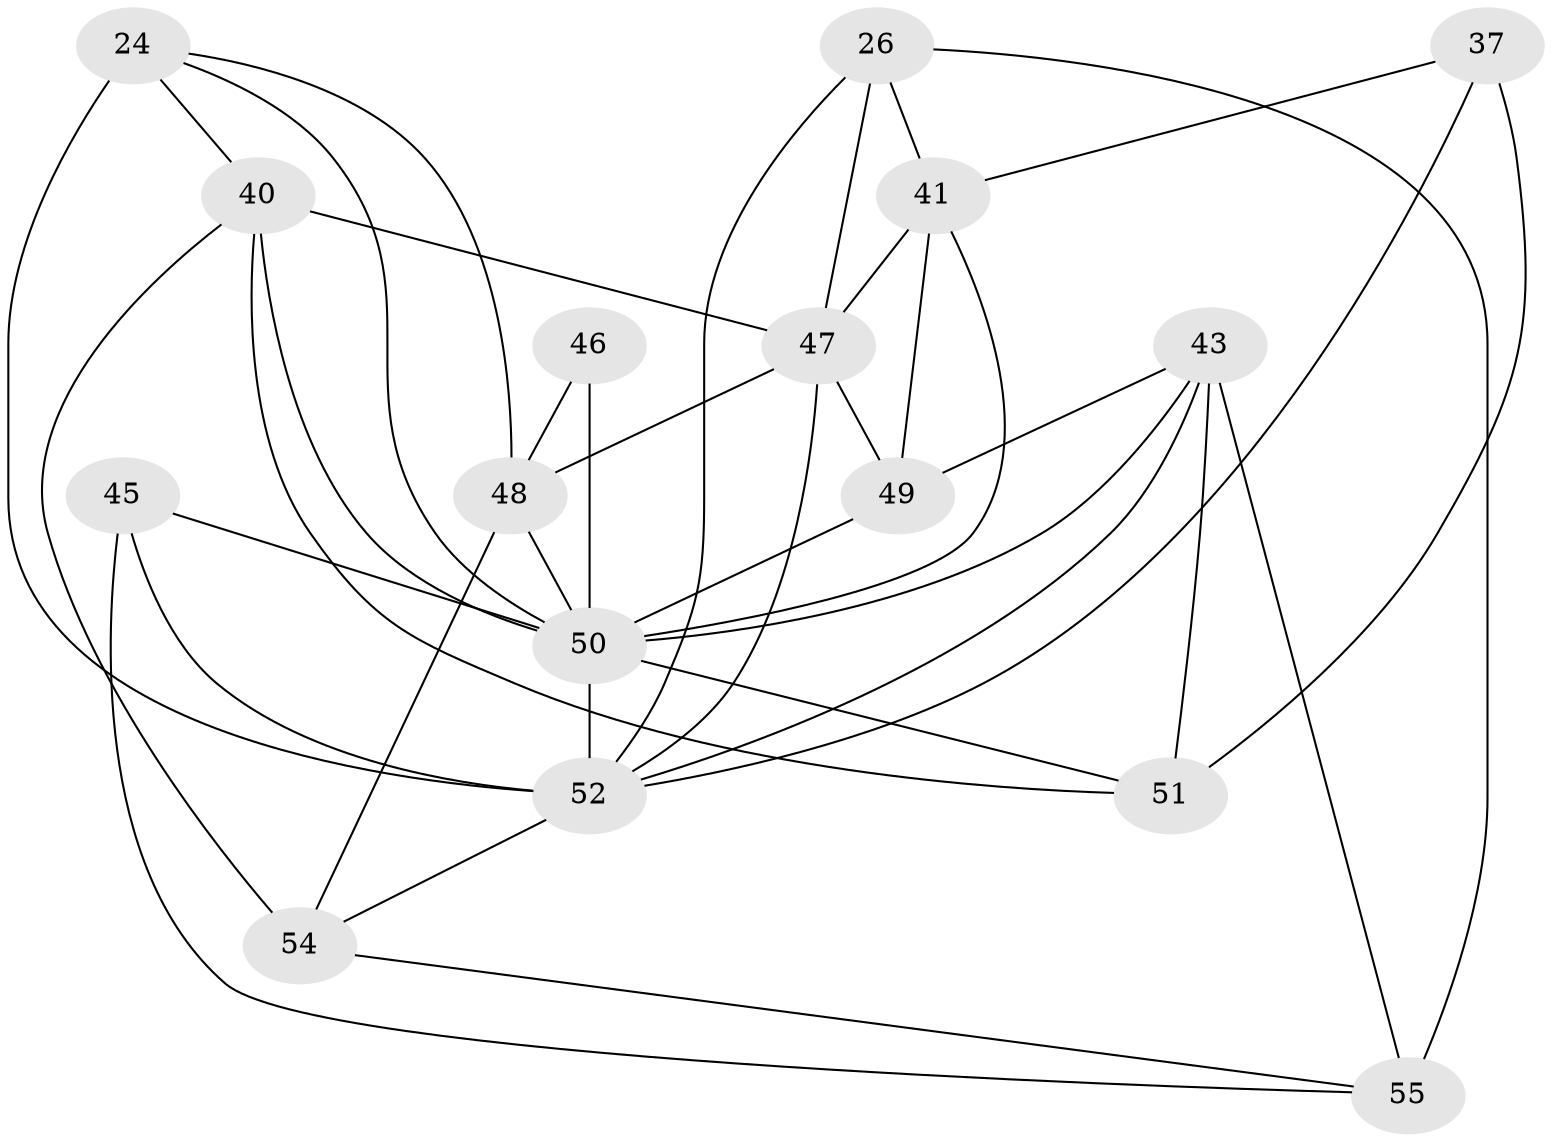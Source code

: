 // original degree distribution, {4: 1.0}
// Generated by graph-tools (version 1.1) at 2025/04/03/04/25 22:04:05]
// undirected, 16 vertices, 38 edges
graph export_dot {
graph [start="1"]
  node [color=gray90,style=filled];
  24 [super="+5+6"];
  26 [super="+23"];
  37;
  40 [super="+14+34+22"];
  41 [super="+12+9"];
  43 [super="+2+13"];
  45 [super="+8"];
  46;
  47 [super="+44+38+29"];
  48 [super="+11"];
  49 [super="+18"];
  50 [super="+42+39"];
  51 [super="+15"];
  52 [super="+21+36+28"];
  54 [super="+32"];
  55 [super="+30+53"];
  24 -- 52 [weight=4];
  24 -- 48;
  24 -- 40 [weight=2];
  24 -- 50;
  26 -- 41 [weight=2];
  26 -- 55 [weight=3];
  26 -- 52 [weight=4];
  26 -- 47;
  37 -- 51 [weight=2];
  37 -- 41;
  37 -- 52;
  40 -- 51;
  40 -- 47 [weight=4];
  40 -- 50 [weight=2];
  40 -- 54 [weight=3];
  41 -- 50 [weight=2];
  41 -- 49 [weight=2];
  41 -- 47;
  43 -- 49 [weight=2];
  43 -- 51 [weight=2];
  43 -- 55 [weight=2];
  43 -- 52;
  43 -- 50;
  45 -- 55 [weight=2];
  45 -- 52 [weight=3];
  45 -- 50;
  46 -- 48 [weight=2];
  46 -- 50 [weight=2];
  47 -- 49;
  47 -- 48 [weight=2];
  47 -- 52 [weight=3];
  48 -- 54;
  48 -- 50 [weight=2];
  49 -- 50;
  50 -- 51;
  50 -- 52 [weight=3];
  52 -- 54;
  54 -- 55;
}
